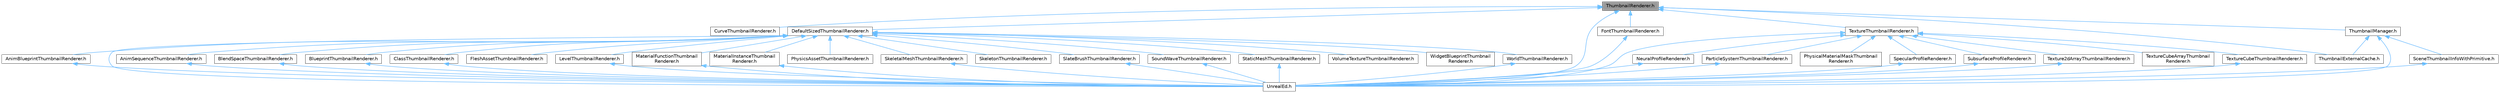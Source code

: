 digraph "ThumbnailRenderer.h"
{
 // INTERACTIVE_SVG=YES
 // LATEX_PDF_SIZE
  bgcolor="transparent";
  edge [fontname=Helvetica,fontsize=10,labelfontname=Helvetica,labelfontsize=10];
  node [fontname=Helvetica,fontsize=10,shape=box,height=0.2,width=0.4];
  Node1 [id="Node000001",label="ThumbnailRenderer.h",height=0.2,width=0.4,color="gray40", fillcolor="grey60", style="filled", fontcolor="black",tooltip=" "];
  Node1 -> Node2 [id="edge1_Node000001_Node000002",dir="back",color="steelblue1",style="solid",tooltip=" "];
  Node2 [id="Node000002",label="CurveThumbnailRenderer.h",height=0.2,width=0.4,color="grey40", fillcolor="white", style="filled",URL="$df/dba/CurveThumbnailRenderer_8h.html",tooltip=" "];
  Node1 -> Node3 [id="edge2_Node000001_Node000003",dir="back",color="steelblue1",style="solid",tooltip=" "];
  Node3 [id="Node000003",label="DefaultSizedThumbnailRenderer.h",height=0.2,width=0.4,color="grey40", fillcolor="white", style="filled",URL="$d7/d17/DefaultSizedThumbnailRenderer_8h.html",tooltip=" "];
  Node3 -> Node4 [id="edge3_Node000003_Node000004",dir="back",color="steelblue1",style="solid",tooltip=" "];
  Node4 [id="Node000004",label="AnimBlueprintThumbnailRenderer.h",height=0.2,width=0.4,color="grey40", fillcolor="white", style="filled",URL="$d6/d63/AnimBlueprintThumbnailRenderer_8h.html",tooltip=" "];
  Node4 -> Node5 [id="edge4_Node000004_Node000005",dir="back",color="steelblue1",style="solid",tooltip=" "];
  Node5 [id="Node000005",label="UnrealEd.h",height=0.2,width=0.4,color="grey40", fillcolor="white", style="filled",URL="$d2/d5f/UnrealEd_8h.html",tooltip=" "];
  Node3 -> Node6 [id="edge5_Node000003_Node000006",dir="back",color="steelblue1",style="solid",tooltip=" "];
  Node6 [id="Node000006",label="AnimSequenceThumbnailRenderer.h",height=0.2,width=0.4,color="grey40", fillcolor="white", style="filled",URL="$d3/d00/AnimSequenceThumbnailRenderer_8h.html",tooltip=" "];
  Node6 -> Node5 [id="edge6_Node000006_Node000005",dir="back",color="steelblue1",style="solid",tooltip=" "];
  Node3 -> Node7 [id="edge7_Node000003_Node000007",dir="back",color="steelblue1",style="solid",tooltip=" "];
  Node7 [id="Node000007",label="BlendSpaceThumbnailRenderer.h",height=0.2,width=0.4,color="grey40", fillcolor="white", style="filled",URL="$d6/de4/BlendSpaceThumbnailRenderer_8h.html",tooltip=" "];
  Node7 -> Node5 [id="edge8_Node000007_Node000005",dir="back",color="steelblue1",style="solid",tooltip=" "];
  Node3 -> Node8 [id="edge9_Node000003_Node000008",dir="back",color="steelblue1",style="solid",tooltip=" "];
  Node8 [id="Node000008",label="BlueprintThumbnailRenderer.h",height=0.2,width=0.4,color="grey40", fillcolor="white", style="filled",URL="$d4/dd4/BlueprintThumbnailRenderer_8h.html",tooltip=" "];
  Node8 -> Node5 [id="edge10_Node000008_Node000005",dir="back",color="steelblue1",style="solid",tooltip=" "];
  Node3 -> Node9 [id="edge11_Node000003_Node000009",dir="back",color="steelblue1",style="solid",tooltip=" "];
  Node9 [id="Node000009",label="ClassThumbnailRenderer.h",height=0.2,width=0.4,color="grey40", fillcolor="white", style="filled",URL="$df/d86/ClassThumbnailRenderer_8h.html",tooltip=" "];
  Node9 -> Node5 [id="edge12_Node000009_Node000005",dir="back",color="steelblue1",style="solid",tooltip=" "];
  Node3 -> Node10 [id="edge13_Node000003_Node000010",dir="back",color="steelblue1",style="solid",tooltip=" "];
  Node10 [id="Node000010",label="FleshAssetThumbnailRenderer.h",height=0.2,width=0.4,color="grey40", fillcolor="white", style="filled",URL="$dd/db1/FleshAssetThumbnailRenderer_8h.html",tooltip=" "];
  Node3 -> Node11 [id="edge14_Node000003_Node000011",dir="back",color="steelblue1",style="solid",tooltip=" "];
  Node11 [id="Node000011",label="LevelThumbnailRenderer.h",height=0.2,width=0.4,color="grey40", fillcolor="white", style="filled",URL="$dc/dc3/LevelThumbnailRenderer_8h.html",tooltip=" "];
  Node11 -> Node5 [id="edge15_Node000011_Node000005",dir="back",color="steelblue1",style="solid",tooltip=" "];
  Node3 -> Node12 [id="edge16_Node000003_Node000012",dir="back",color="steelblue1",style="solid",tooltip=" "];
  Node12 [id="Node000012",label="MaterialFunctionThumbnail\lRenderer.h",height=0.2,width=0.4,color="grey40", fillcolor="white", style="filled",URL="$da/de5/MaterialFunctionThumbnailRenderer_8h.html",tooltip=" "];
  Node12 -> Node5 [id="edge17_Node000012_Node000005",dir="back",color="steelblue1",style="solid",tooltip=" "];
  Node3 -> Node13 [id="edge18_Node000003_Node000013",dir="back",color="steelblue1",style="solid",tooltip=" "];
  Node13 [id="Node000013",label="MaterialInstanceThumbnail\lRenderer.h",height=0.2,width=0.4,color="grey40", fillcolor="white", style="filled",URL="$d7/d04/MaterialInstanceThumbnailRenderer_8h.html",tooltip=" "];
  Node13 -> Node5 [id="edge19_Node000013_Node000005",dir="back",color="steelblue1",style="solid",tooltip=" "];
  Node3 -> Node14 [id="edge20_Node000003_Node000014",dir="back",color="steelblue1",style="solid",tooltip=" "];
  Node14 [id="Node000014",label="PhysicsAssetThumbnailRenderer.h",height=0.2,width=0.4,color="grey40", fillcolor="white", style="filled",URL="$d2/da7/PhysicsAssetThumbnailRenderer_8h.html",tooltip=" "];
  Node3 -> Node15 [id="edge21_Node000003_Node000015",dir="back",color="steelblue1",style="solid",tooltip=" "];
  Node15 [id="Node000015",label="SkeletalMeshThumbnailRenderer.h",height=0.2,width=0.4,color="grey40", fillcolor="white", style="filled",URL="$da/d00/SkeletalMeshThumbnailRenderer_8h.html",tooltip=" "];
  Node15 -> Node5 [id="edge22_Node000015_Node000005",dir="back",color="steelblue1",style="solid",tooltip=" "];
  Node3 -> Node16 [id="edge23_Node000003_Node000016",dir="back",color="steelblue1",style="solid",tooltip=" "];
  Node16 [id="Node000016",label="SkeletonThumbnailRenderer.h",height=0.2,width=0.4,color="grey40", fillcolor="white", style="filled",URL="$d1/dde/SkeletonThumbnailRenderer_8h.html",tooltip=" "];
  Node3 -> Node17 [id="edge24_Node000003_Node000017",dir="back",color="steelblue1",style="solid",tooltip=" "];
  Node17 [id="Node000017",label="SlateBrushThumbnailRenderer.h",height=0.2,width=0.4,color="grey40", fillcolor="white", style="filled",URL="$d1/d08/SlateBrushThumbnailRenderer_8h.html",tooltip=" "];
  Node17 -> Node5 [id="edge25_Node000017_Node000005",dir="back",color="steelblue1",style="solid",tooltip=" "];
  Node3 -> Node18 [id="edge26_Node000003_Node000018",dir="back",color="steelblue1",style="solid",tooltip=" "];
  Node18 [id="Node000018",label="SoundWaveThumbnailRenderer.h",height=0.2,width=0.4,color="grey40", fillcolor="white", style="filled",URL="$dd/d61/SoundWaveThumbnailRenderer_8h.html",tooltip=" "];
  Node18 -> Node5 [id="edge27_Node000018_Node000005",dir="back",color="steelblue1",style="solid",tooltip=" "];
  Node3 -> Node19 [id="edge28_Node000003_Node000019",dir="back",color="steelblue1",style="solid",tooltip=" "];
  Node19 [id="Node000019",label="StaticMeshThumbnailRenderer.h",height=0.2,width=0.4,color="grey40", fillcolor="white", style="filled",URL="$dc/d8e/StaticMeshThumbnailRenderer_8h.html",tooltip=" "];
  Node19 -> Node5 [id="edge29_Node000019_Node000005",dir="back",color="steelblue1",style="solid",tooltip=" "];
  Node3 -> Node5 [id="edge30_Node000003_Node000005",dir="back",color="steelblue1",style="solid",tooltip=" "];
  Node3 -> Node20 [id="edge31_Node000003_Node000020",dir="back",color="steelblue1",style="solid",tooltip=" "];
  Node20 [id="Node000020",label="VolumeTextureThumbnailRenderer.h",height=0.2,width=0.4,color="grey40", fillcolor="white", style="filled",URL="$df/df9/VolumeTextureThumbnailRenderer_8h.html",tooltip=" "];
  Node3 -> Node21 [id="edge32_Node000003_Node000021",dir="back",color="steelblue1",style="solid",tooltip=" "];
  Node21 [id="Node000021",label="WidgetBlueprintThumbnail\lRenderer.h",height=0.2,width=0.4,color="grey40", fillcolor="white", style="filled",URL="$d9/d2d/WidgetBlueprintThumbnailRenderer_8h.html",tooltip=" "];
  Node3 -> Node22 [id="edge33_Node000003_Node000022",dir="back",color="steelblue1",style="solid",tooltip=" "];
  Node22 [id="Node000022",label="WorldThumbnailRenderer.h",height=0.2,width=0.4,color="grey40", fillcolor="white", style="filled",URL="$d8/d88/WorldThumbnailRenderer_8h.html",tooltip=" "];
  Node22 -> Node5 [id="edge34_Node000022_Node000005",dir="back",color="steelblue1",style="solid",tooltip=" "];
  Node1 -> Node23 [id="edge35_Node000001_Node000023",dir="back",color="steelblue1",style="solid",tooltip=" "];
  Node23 [id="Node000023",label="FontThumbnailRenderer.h",height=0.2,width=0.4,color="grey40", fillcolor="white", style="filled",URL="$d4/d06/FontThumbnailRenderer_8h.html",tooltip=" "];
  Node23 -> Node5 [id="edge36_Node000023_Node000005",dir="back",color="steelblue1",style="solid",tooltip=" "];
  Node1 -> Node24 [id="edge37_Node000001_Node000024",dir="back",color="steelblue1",style="solid",tooltip=" "];
  Node24 [id="Node000024",label="TextureThumbnailRenderer.h",height=0.2,width=0.4,color="grey40", fillcolor="white", style="filled",URL="$d5/dad/TextureThumbnailRenderer_8h.html",tooltip=" "];
  Node24 -> Node25 [id="edge38_Node000024_Node000025",dir="back",color="steelblue1",style="solid",tooltip=" "];
  Node25 [id="Node000025",label="NeuralProfileRenderer.h",height=0.2,width=0.4,color="grey40", fillcolor="white", style="filled",URL="$de/d70/NeuralProfileRenderer_8h.html",tooltip=" "];
  Node25 -> Node5 [id="edge39_Node000025_Node000005",dir="back",color="steelblue1",style="solid",tooltip=" "];
  Node24 -> Node26 [id="edge40_Node000024_Node000026",dir="back",color="steelblue1",style="solid",tooltip=" "];
  Node26 [id="Node000026",label="ParticleSystemThumbnailRenderer.h",height=0.2,width=0.4,color="grey40", fillcolor="white", style="filled",URL="$d9/d9c/ParticleSystemThumbnailRenderer_8h.html",tooltip=" "];
  Node26 -> Node5 [id="edge41_Node000026_Node000005",dir="back",color="steelblue1",style="solid",tooltip=" "];
  Node24 -> Node27 [id="edge42_Node000024_Node000027",dir="back",color="steelblue1",style="solid",tooltip=" "];
  Node27 [id="Node000027",label="PhysicalMaterialMaskThumbnail\lRenderer.h",height=0.2,width=0.4,color="grey40", fillcolor="white", style="filled",URL="$d0/d01/PhysicalMaterialMaskThumbnailRenderer_8h.html",tooltip=" "];
  Node24 -> Node28 [id="edge43_Node000024_Node000028",dir="back",color="steelblue1",style="solid",tooltip=" "];
  Node28 [id="Node000028",label="SpecularProfileRenderer.h",height=0.2,width=0.4,color="grey40", fillcolor="white", style="filled",URL="$d7/dd1/SpecularProfileRenderer_8h.html",tooltip=" "];
  Node28 -> Node5 [id="edge44_Node000028_Node000005",dir="back",color="steelblue1",style="solid",tooltip=" "];
  Node24 -> Node29 [id="edge45_Node000024_Node000029",dir="back",color="steelblue1",style="solid",tooltip=" "];
  Node29 [id="Node000029",label="SubsurfaceProfileRenderer.h",height=0.2,width=0.4,color="grey40", fillcolor="white", style="filled",URL="$d0/dde/SubsurfaceProfileRenderer_8h.html",tooltip=" "];
  Node29 -> Node5 [id="edge46_Node000029_Node000005",dir="back",color="steelblue1",style="solid",tooltip=" "];
  Node24 -> Node30 [id="edge47_Node000024_Node000030",dir="back",color="steelblue1",style="solid",tooltip=" "];
  Node30 [id="Node000030",label="Texture2dArrayThumbnailRenderer.h",height=0.2,width=0.4,color="grey40", fillcolor="white", style="filled",URL="$d9/d1f/Texture2dArrayThumbnailRenderer_8h.html",tooltip=" "];
  Node30 -> Node5 [id="edge48_Node000030_Node000005",dir="back",color="steelblue1",style="solid",tooltip=" "];
  Node24 -> Node31 [id="edge49_Node000024_Node000031",dir="back",color="steelblue1",style="solid",tooltip=" "];
  Node31 [id="Node000031",label="TextureCubeArrayThumbnail\lRenderer.h",height=0.2,width=0.4,color="grey40", fillcolor="white", style="filled",URL="$df/d95/TextureCubeArrayThumbnailRenderer_8h.html",tooltip=" "];
  Node24 -> Node32 [id="edge50_Node000024_Node000032",dir="back",color="steelblue1",style="solid",tooltip=" "];
  Node32 [id="Node000032",label="TextureCubeThumbnailRenderer.h",height=0.2,width=0.4,color="grey40", fillcolor="white", style="filled",URL="$dc/d47/TextureCubeThumbnailRenderer_8h.html",tooltip=" "];
  Node32 -> Node5 [id="edge51_Node000032_Node000005",dir="back",color="steelblue1",style="solid",tooltip=" "];
  Node24 -> Node5 [id="edge52_Node000024_Node000005",dir="back",color="steelblue1",style="solid",tooltip=" "];
  Node1 -> Node33 [id="edge53_Node000001_Node000033",dir="back",color="steelblue1",style="solid",tooltip=" "];
  Node33 [id="Node000033",label="ThumbnailExternalCache.h",height=0.2,width=0.4,color="grey40", fillcolor="white", style="filled",URL="$db/da6/ThumbnailExternalCache_8h.html",tooltip=" "];
  Node1 -> Node34 [id="edge54_Node000001_Node000034",dir="back",color="steelblue1",style="solid",tooltip=" "];
  Node34 [id="Node000034",label="ThumbnailManager.h",height=0.2,width=0.4,color="grey40", fillcolor="white", style="filled",URL="$d9/d01/ThumbnailManager_8h.html",tooltip=" "];
  Node34 -> Node35 [id="edge55_Node000034_Node000035",dir="back",color="steelblue1",style="solid",tooltip=" "];
  Node35 [id="Node000035",label="SceneThumbnailInfoWithPrimitive.h",height=0.2,width=0.4,color="grey40", fillcolor="white", style="filled",URL="$d7/df8/SceneThumbnailInfoWithPrimitive_8h.html",tooltip=" "];
  Node35 -> Node5 [id="edge56_Node000035_Node000005",dir="back",color="steelblue1",style="solid",tooltip=" "];
  Node34 -> Node33 [id="edge57_Node000034_Node000033",dir="back",color="steelblue1",style="solid",tooltip=" "];
  Node34 -> Node5 [id="edge58_Node000034_Node000005",dir="back",color="steelblue1",style="solid",tooltip=" "];
  Node1 -> Node5 [id="edge59_Node000001_Node000005",dir="back",color="steelblue1",style="solid",tooltip=" "];
}
